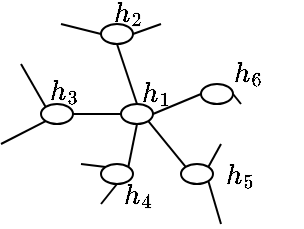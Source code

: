 <mxfile version="19.0.3" type="device"><diagram id="y57DuUzpYQhuxqd-vwHu" name="Page-1"><mxGraphModel dx="573" dy="340" grid="1" gridSize="10" guides="1" tooltips="1" connect="1" arrows="1" fold="1" page="1" pageScale="1" pageWidth="1100" pageHeight="850" math="1" shadow="0"><root><mxCell id="0"/><mxCell id="1" parent="0"/><mxCell id="H0i5ThtdWG65-gk1L7Mg-47" value="" style="ellipse;whiteSpace=wrap;html=1;aspect=fixed;" parent="1" vertex="1"><mxGeometry x="407.5" y="30" width="16" height="10" as="geometry"/></mxCell><mxCell id="H0i5ThtdWG65-gk1L7Mg-48" value="" style="ellipse;whiteSpace=wrap;html=1;aspect=fixed;" parent="1" vertex="1"><mxGeometry x="417.5" y="70" width="16" height="10" as="geometry"/></mxCell><mxCell id="H0i5ThtdWG65-gk1L7Mg-49" value="" style="ellipse;whiteSpace=wrap;html=1;aspect=fixed;" parent="1" vertex="1"><mxGeometry x="377.5" y="70" width="16" height="10" as="geometry"/></mxCell><mxCell id="H0i5ThtdWG65-gk1L7Mg-50" value="" style="ellipse;whiteSpace=wrap;html=1;aspect=fixed;" parent="1" vertex="1"><mxGeometry x="457.5" y="60" width="16" height="10" as="geometry"/></mxCell><mxCell id="H0i5ThtdWG65-gk1L7Mg-51" value="" style="ellipse;whiteSpace=wrap;html=1;aspect=fixed;" parent="1" vertex="1"><mxGeometry x="407.5" y="100" width="16" height="10" as="geometry"/></mxCell><mxCell id="H0i5ThtdWG65-gk1L7Mg-52" value="" style="ellipse;whiteSpace=wrap;html=1;aspect=fixed;" parent="1" vertex="1"><mxGeometry x="447.5" y="100" width="16" height="10" as="geometry"/></mxCell><mxCell id="H0i5ThtdWG65-gk1L7Mg-53" value="" style="endArrow=none;html=1;rounded=0;entryX=1;entryY=1;entryDx=0;entryDy=0;exitX=0;exitY=0;exitDx=0;exitDy=0;" parent="1" source="H0i5ThtdWG65-gk1L7Mg-52" target="H0i5ThtdWG65-gk1L7Mg-48" edge="1"><mxGeometry width="50" height="50" relative="1" as="geometry"><mxPoint x="377.5" y="130" as="sourcePoint"/><mxPoint x="427.5" y="80" as="targetPoint"/></mxGeometry></mxCell><mxCell id="H0i5ThtdWG65-gk1L7Mg-54" value="" style="endArrow=none;html=1;rounded=0;entryX=1;entryY=0.5;entryDx=0;entryDy=0;exitX=0;exitY=0.5;exitDx=0;exitDy=0;" parent="1" source="H0i5ThtdWG65-gk1L7Mg-50" target="H0i5ThtdWG65-gk1L7Mg-48" edge="1"><mxGeometry width="50" height="50" relative="1" as="geometry"><mxPoint x="458.964" y="111.464" as="sourcePoint"/><mxPoint x="436.036" y="88.536" as="targetPoint"/></mxGeometry></mxCell><mxCell id="H0i5ThtdWG65-gk1L7Mg-55" value="" style="endArrow=none;html=1;rounded=0;entryX=0.5;entryY=0;entryDx=0;entryDy=0;exitX=0.5;exitY=1;exitDx=0;exitDy=0;" parent="1" source="H0i5ThtdWG65-gk1L7Mg-47" target="H0i5ThtdWG65-gk1L7Mg-48" edge="1"><mxGeometry width="50" height="50" relative="1" as="geometry"><mxPoint x="468.964" y="121.464" as="sourcePoint"/><mxPoint x="446.036" y="98.536" as="targetPoint"/></mxGeometry></mxCell><mxCell id="H0i5ThtdWG65-gk1L7Mg-56" value="" style="endArrow=none;html=1;rounded=0;entryX=1;entryY=0.5;entryDx=0;entryDy=0;exitX=0;exitY=0.5;exitDx=0;exitDy=0;" parent="1" source="H0i5ThtdWG65-gk1L7Mg-48" target="H0i5ThtdWG65-gk1L7Mg-49" edge="1"><mxGeometry width="50" height="50" relative="1" as="geometry"><mxPoint x="478.964" y="131.464" as="sourcePoint"/><mxPoint x="456.036" y="108.536" as="targetPoint"/></mxGeometry></mxCell><mxCell id="H0i5ThtdWG65-gk1L7Mg-57" value="" style="endArrow=none;html=1;rounded=0;entryX=1;entryY=0;entryDx=0;entryDy=0;exitX=0.5;exitY=1;exitDx=0;exitDy=0;" parent="1" source="H0i5ThtdWG65-gk1L7Mg-48" target="H0i5ThtdWG65-gk1L7Mg-51" edge="1"><mxGeometry width="50" height="50" relative="1" as="geometry"><mxPoint x="417.5" y="80" as="sourcePoint"/><mxPoint x="466.036" y="118.536" as="targetPoint"/></mxGeometry></mxCell><mxCell id="H0i5ThtdWG65-gk1L7Mg-58" value="" style="endArrow=none;html=1;rounded=0;entryX=1;entryY=1;entryDx=0;entryDy=0;" parent="1" target="H0i5ThtdWG65-gk1L7Mg-52" edge="1"><mxGeometry width="50" height="50" relative="1" as="geometry"><mxPoint x="467.5" y="130" as="sourcePoint"/><mxPoint x="476.036" y="128.536" as="targetPoint"/></mxGeometry></mxCell><mxCell id="H0i5ThtdWG65-gk1L7Mg-59" value="" style="endArrow=none;html=1;rounded=0;entryX=0.5;entryY=1;entryDx=0;entryDy=0;" parent="1" target="H0i5ThtdWG65-gk1L7Mg-51" edge="1"><mxGeometry width="50" height="50" relative="1" as="geometry"><mxPoint x="407.5" y="120" as="sourcePoint"/><mxPoint x="486.036" y="138.536" as="targetPoint"/></mxGeometry></mxCell><mxCell id="H0i5ThtdWG65-gk1L7Mg-60" value="" style="endArrow=none;html=1;rounded=0;entryX=0;entryY=0;entryDx=0;entryDy=0;" parent="1" target="H0i5ThtdWG65-gk1L7Mg-51" edge="1"><mxGeometry width="50" height="50" relative="1" as="geometry"><mxPoint x="397.5" y="100" as="sourcePoint"/><mxPoint x="496.036" y="148.536" as="targetPoint"/></mxGeometry></mxCell><mxCell id="H0i5ThtdWG65-gk1L7Mg-61" value="" style="endArrow=none;html=1;rounded=0;entryX=0;entryY=0;entryDx=0;entryDy=0;" parent="1" target="H0i5ThtdWG65-gk1L7Mg-49" edge="1"><mxGeometry width="50" height="50" relative="1" as="geometry"><mxPoint x="367.5" y="50" as="sourcePoint"/><mxPoint x="506.036" y="158.536" as="targetPoint"/></mxGeometry></mxCell><mxCell id="H0i5ThtdWG65-gk1L7Mg-62" value="" style="endArrow=none;html=1;rounded=0;entryX=0;entryY=1;entryDx=0;entryDy=0;" parent="1" target="H0i5ThtdWG65-gk1L7Mg-49" edge="1"><mxGeometry width="50" height="50" relative="1" as="geometry"><mxPoint x="357.5" y="90" as="sourcePoint"/><mxPoint x="516.036" y="168.536" as="targetPoint"/></mxGeometry></mxCell><mxCell id="H0i5ThtdWG65-gk1L7Mg-63" value="" style="endArrow=none;html=1;rounded=0;entryX=1;entryY=0.5;entryDx=0;entryDy=0;" parent="1" target="H0i5ThtdWG65-gk1L7Mg-50" edge="1"><mxGeometry width="50" height="50" relative="1" as="geometry"><mxPoint x="477.5" y="70" as="sourcePoint"/><mxPoint x="526.036" y="178.536" as="targetPoint"/></mxGeometry></mxCell><mxCell id="H0i5ThtdWG65-gk1L7Mg-64" value="" style="endArrow=none;html=1;rounded=0;entryX=1;entryY=0.5;entryDx=0;entryDy=0;" parent="1" target="H0i5ThtdWG65-gk1L7Mg-47" edge="1"><mxGeometry width="50" height="50" relative="1" as="geometry"><mxPoint x="437.5" y="30" as="sourcePoint"/><mxPoint x="536.036" y="188.536" as="targetPoint"/></mxGeometry></mxCell><mxCell id="H0i5ThtdWG65-gk1L7Mg-65" value="" style="endArrow=none;html=1;rounded=0;entryX=0;entryY=0.5;entryDx=0;entryDy=0;" parent="1" target="H0i5ThtdWG65-gk1L7Mg-47" edge="1"><mxGeometry width="50" height="50" relative="1" as="geometry"><mxPoint x="387.5" y="30" as="sourcePoint"/><mxPoint x="546.036" y="198.536" as="targetPoint"/></mxGeometry></mxCell><mxCell id="H0i5ThtdWG65-gk1L7Mg-66" value="" style="endArrow=none;html=1;rounded=0;entryX=1;entryY=0;entryDx=0;entryDy=0;" parent="1" target="H0i5ThtdWG65-gk1L7Mg-52" edge="1"><mxGeometry width="50" height="50" relative="1" as="geometry"><mxPoint x="467.5" y="90" as="sourcePoint"/><mxPoint x="556.036" y="208.536" as="targetPoint"/></mxGeometry></mxCell><mxCell id="H0i5ThtdWG65-gk1L7Mg-70" value="&lt;div&gt;$$h_1$$&lt;/div&gt;" style="rounded=0;whiteSpace=wrap;html=1;strokeColor=none;fillColor=none;" parent="1" vertex="1"><mxGeometry x="427.5" y="60" width="13.5" height="10" as="geometry"/></mxCell><mxCell id="H0i5ThtdWG65-gk1L7Mg-71" value="&lt;div&gt;$$h_{6}$$&lt;/div&gt;" style="rounded=0;whiteSpace=wrap;html=1;strokeColor=none;fillColor=none;" parent="1" vertex="1"><mxGeometry x="473.5" y="50" width="13.5" height="10" as="geometry"/></mxCell><mxCell id="H0i5ThtdWG65-gk1L7Mg-72" value="&lt;div&gt;$$h_{2}$$&lt;/div&gt;" style="rounded=0;whiteSpace=wrap;html=1;strokeColor=none;fillColor=none;" parent="1" vertex="1"><mxGeometry x="414" y="20" width="13.5" height="10" as="geometry"/></mxCell><mxCell id="H0i5ThtdWG65-gk1L7Mg-73" value="&lt;div&gt;$$h_{3}$$&lt;/div&gt;" style="rounded=0;whiteSpace=wrap;html=1;strokeColor=none;fillColor=none;" parent="1" vertex="1"><mxGeometry x="382" y="59" width="13.5" height="10" as="geometry"/></mxCell><mxCell id="H0i5ThtdWG65-gk1L7Mg-74" value="&lt;div&gt;$$h_{4}$$&lt;/div&gt;" style="rounded=0;whiteSpace=wrap;html=1;strokeColor=none;fillColor=none;" parent="1" vertex="1"><mxGeometry x="418.5" y="111" width="13.5" height="10" as="geometry"/></mxCell><mxCell id="H0i5ThtdWG65-gk1L7Mg-75" value="&lt;div&gt;$$h_{5}$$&lt;/div&gt;" style="rounded=0;whiteSpace=wrap;html=1;strokeColor=none;fillColor=none;" parent="1" vertex="1"><mxGeometry x="470" y="101" width="13.5" height="10" as="geometry"/></mxCell></root></mxGraphModel></diagram></mxfile>